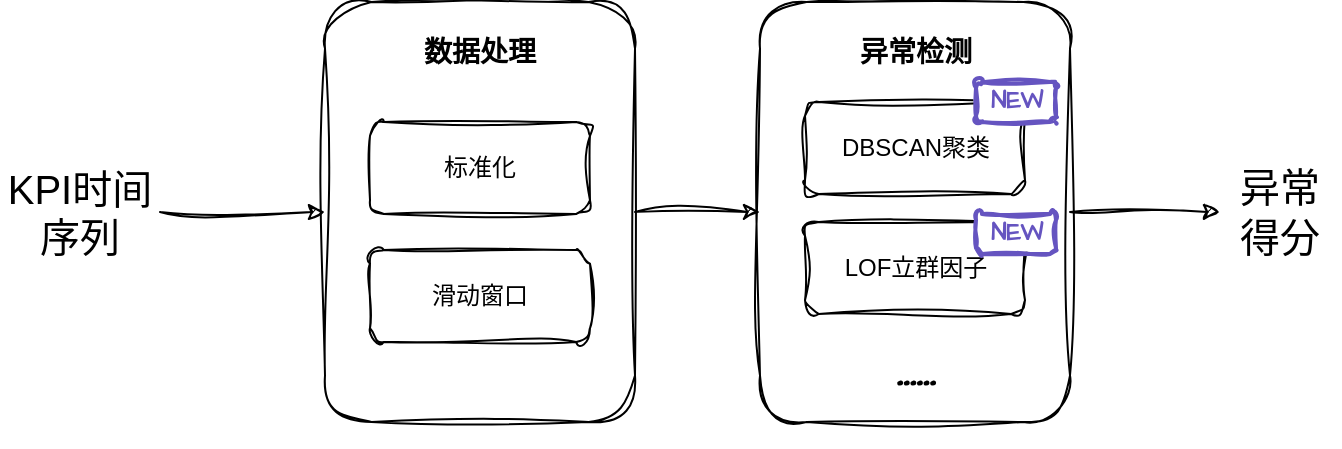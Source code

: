 <mxfile version="22.1.5" type="github">
  <diagram name="Page-1" id="74b105a0-9070-1c63-61bc-23e55f88626e">
    <mxGraphModel dx="1050" dy="522" grid="1" gridSize="10" guides="1" tooltips="1" connect="1" arrows="1" fold="1" page="1" pageScale="1.5" pageWidth="1169" pageHeight="826" background="none" math="0" shadow="0">
      <root>
        <mxCell id="0" style=";html=1;" />
        <mxCell id="1" style=";html=1;" parent="0" />
        <mxCell id="Iq9hyGAaIx_jG9ze1r6Z-13" style="edgeStyle=orthogonalEdgeStyle;rounded=1;orthogonalLoop=1;jettySize=auto;html=1;exitX=1;exitY=0.5;exitDx=0;exitDy=0;sketch=1;curveFitting=1;jiggle=2;labelBackgroundColor=none;fontColor=default;" edge="1" parent="1" source="Iq9hyGAaIx_jG9ze1r6Z-8" target="Iq9hyGAaIx_jG9ze1r6Z-11">
          <mxGeometry relative="1" as="geometry" />
        </mxCell>
        <mxCell id="Iq9hyGAaIx_jG9ze1r6Z-8" value="" style="rounded=1;whiteSpace=wrap;html=1;sketch=1;curveFitting=1;jiggle=2;labelBackgroundColor=none;" vertex="1" parent="1">
          <mxGeometry x="892.5" y="560" width="155" height="210" as="geometry" />
        </mxCell>
        <mxCell id="Iq9hyGAaIx_jG9ze1r6Z-5" value="&lt;h3&gt;数据处理&lt;/h3&gt;" style="text;html=1;strokeColor=none;fillColor=none;align=center;verticalAlign=middle;whiteSpace=wrap;rounded=1;sketch=1;curveFitting=1;jiggle=2;labelBackgroundColor=none;" vertex="1" parent="1">
          <mxGeometry x="930" y="570" width="80" height="30" as="geometry" />
        </mxCell>
        <mxCell id="Iq9hyGAaIx_jG9ze1r6Z-6" value="标准化" style="rounded=1;whiteSpace=wrap;html=1;sketch=1;curveFitting=1;jiggle=2;labelBackgroundColor=none;" vertex="1" parent="1">
          <mxGeometry x="915" y="620" width="110" height="46" as="geometry" />
        </mxCell>
        <mxCell id="Iq9hyGAaIx_jG9ze1r6Z-7" value="滑动窗口" style="rounded=1;whiteSpace=wrap;html=1;sketch=1;curveFitting=1;jiggle=2;labelBackgroundColor=none;" vertex="1" parent="1">
          <mxGeometry x="915" y="684" width="110" height="46" as="geometry" />
        </mxCell>
        <mxCell id="Iq9hyGAaIx_jG9ze1r6Z-10" style="edgeStyle=orthogonalEdgeStyle;rounded=1;orthogonalLoop=1;jettySize=auto;html=1;sketch=1;curveFitting=1;jiggle=2;labelBackgroundColor=none;fontColor=default;" edge="1" parent="1" source="Iq9hyGAaIx_jG9ze1r6Z-9" target="Iq9hyGAaIx_jG9ze1r6Z-8">
          <mxGeometry relative="1" as="geometry" />
        </mxCell>
        <mxCell id="Iq9hyGAaIx_jG9ze1r6Z-9" value="&lt;font style=&quot;font-size: 20px;&quot;&gt;KPI时间序列&lt;/font&gt;" style="text;html=1;strokeColor=none;fillColor=none;align=center;verticalAlign=middle;whiteSpace=wrap;rounded=1;sketch=1;curveFitting=1;jiggle=2;labelBackgroundColor=none;" vertex="1" parent="1">
          <mxGeometry x="730" y="648" width="80" height="34" as="geometry" />
        </mxCell>
        <mxCell id="Iq9hyGAaIx_jG9ze1r6Z-20" style="edgeStyle=orthogonalEdgeStyle;rounded=0;sketch=1;hachureGap=4;jiggle=2;curveFitting=1;orthogonalLoop=1;jettySize=auto;html=1;exitX=1;exitY=0.5;exitDx=0;exitDy=0;fontFamily=Architects Daughter;fontSource=https%3A%2F%2Ffonts.googleapis.com%2Fcss%3Ffamily%3DArchitects%2BDaughter;fontSize=16;labelBackgroundColor=none;fontColor=default;" edge="1" parent="1" source="Iq9hyGAaIx_jG9ze1r6Z-11" target="Iq9hyGAaIx_jG9ze1r6Z-19">
          <mxGeometry relative="1" as="geometry" />
        </mxCell>
        <mxCell id="Iq9hyGAaIx_jG9ze1r6Z-11" value="" style="rounded=1;whiteSpace=wrap;html=1;sketch=1;curveFitting=1;jiggle=2;labelBackgroundColor=none;" vertex="1" parent="1">
          <mxGeometry x="1110" y="560" width="155" height="210" as="geometry" />
        </mxCell>
        <mxCell id="Iq9hyGAaIx_jG9ze1r6Z-12" value="&lt;h3&gt;异常检测&lt;/h3&gt;" style="text;html=1;strokeColor=none;fillColor=none;align=center;verticalAlign=middle;whiteSpace=wrap;rounded=1;sketch=1;curveFitting=1;jiggle=2;labelBackgroundColor=none;" vertex="1" parent="1">
          <mxGeometry x="1147.5" y="570" width="80" height="30" as="geometry" />
        </mxCell>
        <mxCell id="Iq9hyGAaIx_jG9ze1r6Z-15" value="DBSCAN聚类" style="rounded=1;whiteSpace=wrap;html=1;sketch=1;curveFitting=1;jiggle=2;labelBackgroundColor=none;" vertex="1" parent="1">
          <mxGeometry x="1132.5" y="610" width="110" height="46" as="geometry" />
        </mxCell>
        <mxCell id="Iq9hyGAaIx_jG9ze1r6Z-16" value="LOF立群因子" style="rounded=1;whiteSpace=wrap;html=1;sketch=1;curveFitting=1;jiggle=2;labelBackgroundColor=none;" vertex="1" parent="1">
          <mxGeometry x="1132.5" y="670" width="110" height="46" as="geometry" />
        </mxCell>
        <mxCell id="Iq9hyGAaIx_jG9ze1r6Z-18" value="&lt;h3&gt;&lt;b&gt;……&lt;/b&gt;&lt;/h3&gt;" style="text;html=1;strokeColor=none;fillColor=none;align=center;verticalAlign=middle;whiteSpace=wrap;rounded=0;fontSize=20;fontFamily=Architects Daughter;labelBackgroundColor=none;" vertex="1" parent="1">
          <mxGeometry x="1158" y="730" width="60" height="30" as="geometry" />
        </mxCell>
        <mxCell id="Iq9hyGAaIx_jG9ze1r6Z-19" value="&lt;p&gt;&lt;font face=&quot;Helvetica&quot;&gt;异常得分&lt;/font&gt;&lt;/p&gt;" style="text;html=1;strokeColor=none;fillColor=none;align=center;verticalAlign=middle;whiteSpace=wrap;rounded=0;fontSize=20;fontFamily=Architects Daughter;labelBackgroundColor=none;" vertex="1" parent="1">
          <mxGeometry x="1340" y="650" width="60" height="30" as="geometry" />
        </mxCell>
        <mxCell id="Iq9hyGAaIx_jG9ze1r6Z-25" value="NEW" style="dashed=0;html=1;rounded=1;strokeColor=#6554C0;fontSize=12;align=center;fontStyle=1;strokeWidth=2;fontColor=#6554C0;sketch=1;hachureGap=4;jiggle=2;curveFitting=1;fontFamily=Architects Daughter;fontSource=https%3A%2F%2Ffonts.googleapis.com%2Fcss%3Ffamily%3DArchitects%2BDaughter;" vertex="1" parent="1">
          <mxGeometry x="1218" y="600" width="40" height="20" as="geometry" />
        </mxCell>
        <mxCell id="Iq9hyGAaIx_jG9ze1r6Z-26" value="NEW" style="dashed=0;html=1;rounded=1;strokeColor=#6554C0;fontSize=12;align=center;fontStyle=1;strokeWidth=2;fontColor=#6554C0;sketch=1;hachureGap=4;jiggle=2;curveFitting=1;fontFamily=Architects Daughter;fontSource=https%3A%2F%2Ffonts.googleapis.com%2Fcss%3Ffamily%3DArchitects%2BDaughter;" vertex="1" parent="1">
          <mxGeometry x="1218" y="666" width="40" height="20" as="geometry" />
        </mxCell>
      </root>
    </mxGraphModel>
  </diagram>
</mxfile>
